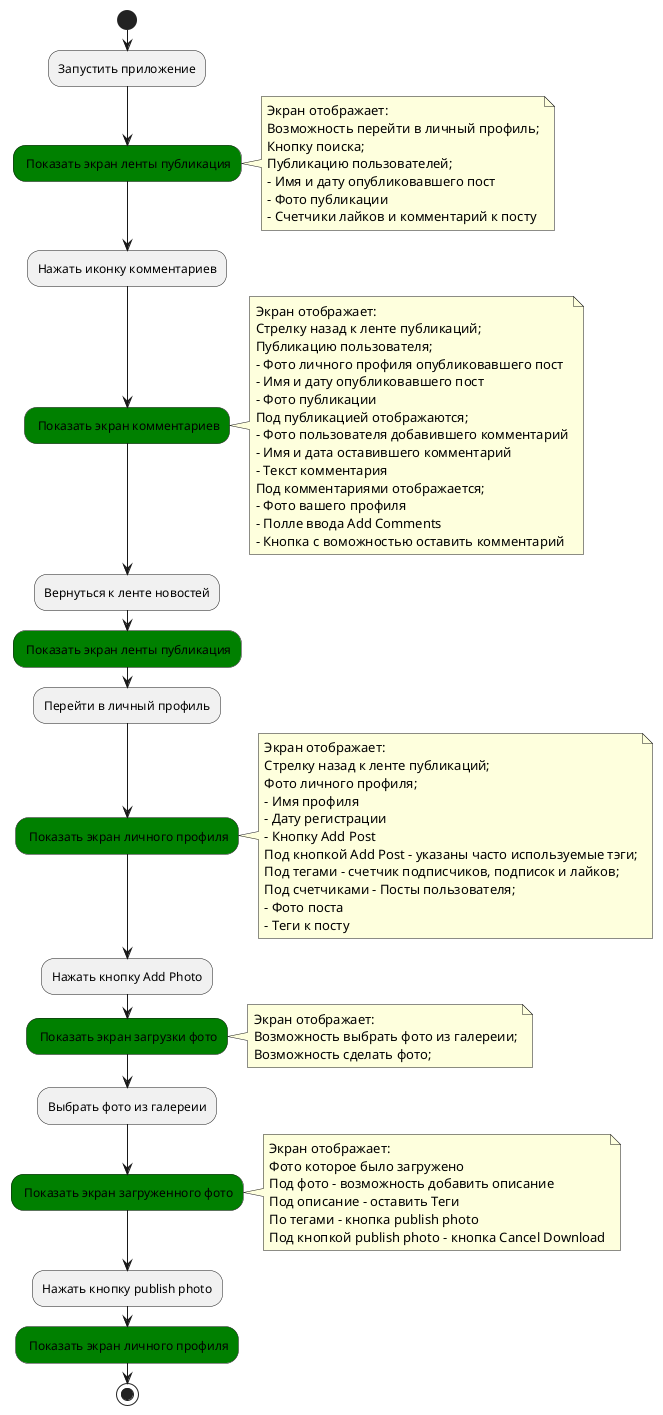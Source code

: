 @startuml
start
:Запустить приложение;
#green: Показать экран ленты публикация;
note right
Экран отображает:
Возможность перейти в личный профиль;
Кнопку поиска;
Публикацию пользователей;
- Имя и дату опубликовавшего пост
- Фото публикации
- Счетчики лайков и комментарий к посту
end note
:Нажать иконку комментариев;
#green: Показать экран комментариев;
note right
Экран отображает:
Стрелку назад к ленте публикаций;
Публикацию пользователя;
- Фото личного профиля опубликовавшего пост
- Имя и дату опубликовавшего пост
- Фото публикации
Под публикацией отображаются;
- Фото пользователя добавившего комментарий
- Имя и дата оставившего комментарий
- Текст комментария
Под комментариями отображается;
- Фото вашего профиля
- Полле ввода Add Comments
- Кнопка c воможностью оставить комментарий
end note
:Вернуться к ленте новостей;
#green: Показать экран ленты публикация;
:Перейти в личный профиль;
#green: Показать экран личного профиля;
note right
Экран отображает:
Стрелку назад к ленте публикаций;
Фото личного профиля;
- Имя профиля
- Дату регистрации
- Кнопку Add Post
Под кнопкой Add Post - указаны часто используемые тэги;
Под тегами - счетчик подписчиков, подписок и лайков;
Под счетчиками - Посты пользователя;
- Фото поста
- Теги к посту
end note
:Нажать кнопку Add Photo;
#green: Показать экран загрузки фото;
note right
Экран отображает:
Возможность выбрать фото из галереии;
Возможность сделать фото;
end note
:Выбрать фото из галереии;
#green: Показать экран загруженного фото;
note right
Экран отображает:
Фото которое было загружено
Под фото - возможность добавить описание
Под описание - оставить Теги
По тегами - кнопка publish photo
Под кнопкой publish photo - кнопка Cancel Download
end note
:Нажать кнопку publish photo;
#green: Показать экран личного профиля;
stop 
@enduml